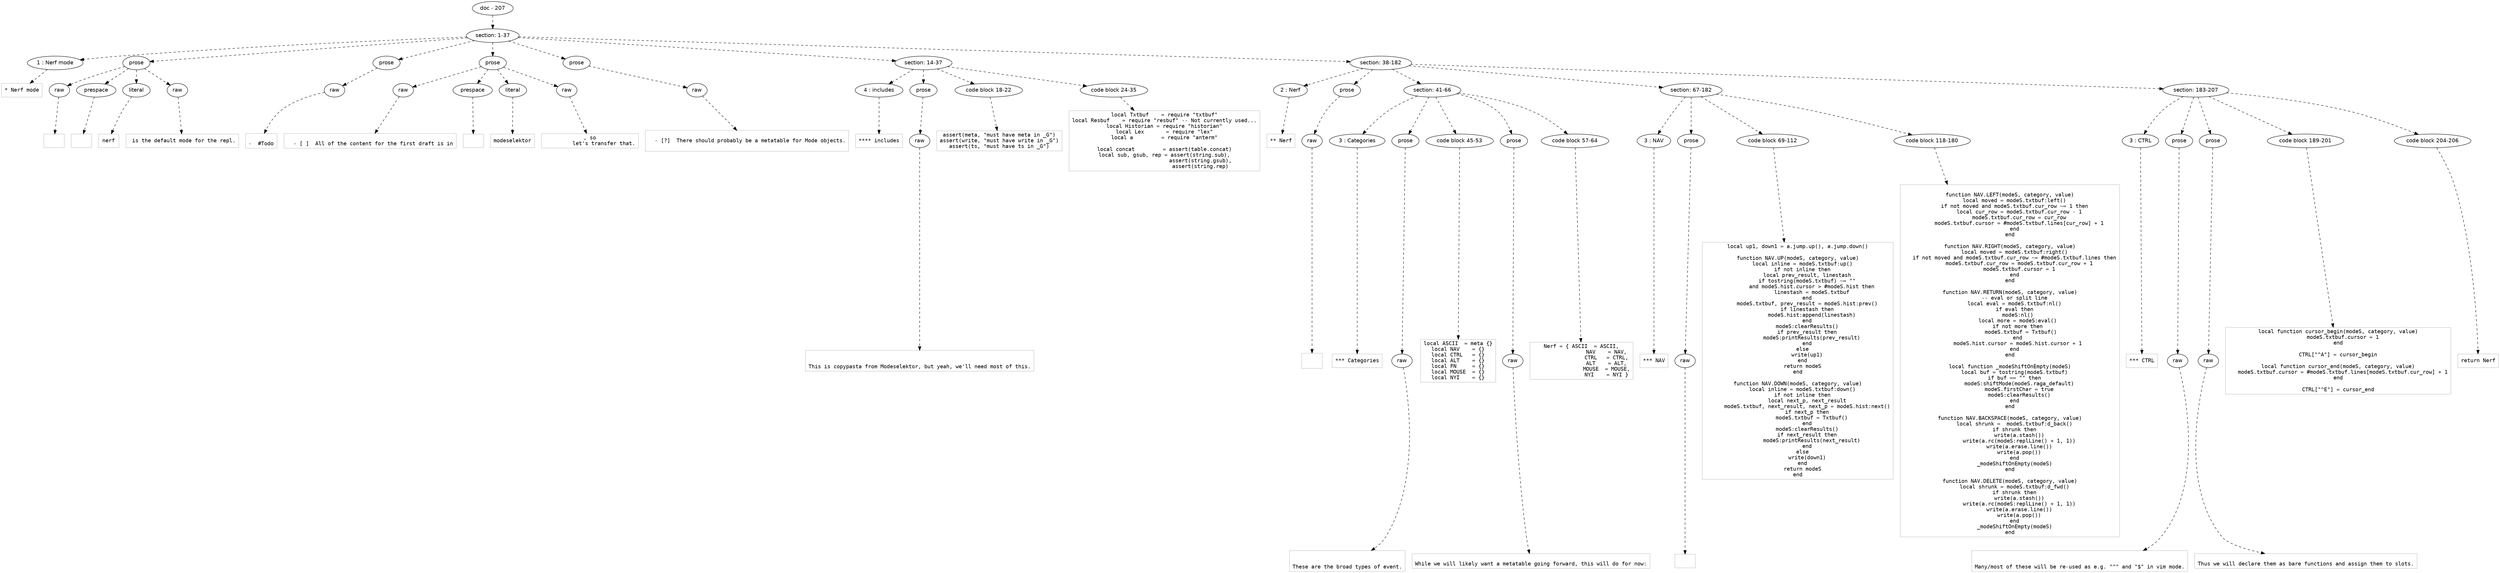 digraph lpegNode {

node [fontname=Helvetica]
edge [style=dashed]

doc_0 [label="doc - 207"]


doc_0 -> { section_1}
{rank=same; section_1}

section_1 [label="section: 1-37"]


// END RANK doc_0

section_1 -> { header_2 prose_3 prose_4 prose_5 prose_6 section_7 section_8}
{rank=same; header_2 prose_3 prose_4 prose_5 prose_6 section_7 section_8}

header_2 [label="1 : Nerf mode"]

prose_3 [label="prose"]

prose_4 [label="prose"]

prose_5 [label="prose"]

prose_6 [label="prose"]

section_7 [label="section: 14-37"]

section_8 [label="section: 38-182"]


// END RANK section_1

header_2 -> leaf_9
leaf_9  [color=Gray,shape=rectangle,fontname=Inconsolata,label="* Nerf mode"]
// END RANK header_2

prose_3 -> { raw_10 prespace_11 literal_12 raw_13}
{rank=same; raw_10 prespace_11 literal_12 raw_13}

raw_10 [label="raw"]

prespace_11 [label="prespace"]

literal_12 [label="literal"]

raw_13 [label="raw"]


// END RANK prose_3

raw_10 -> leaf_14
leaf_14  [color=Gray,shape=rectangle,fontname=Inconsolata,label="
"]
// END RANK raw_10

prespace_11 -> leaf_15
leaf_15  [color=Gray,shape=rectangle,fontname=Inconsolata,label=""]
// END RANK prespace_11

literal_12 -> leaf_16
leaf_16  [color=Gray,shape=rectangle,fontname=Inconsolata,label="nerf"]
// END RANK literal_12

raw_13 -> leaf_17
leaf_17  [color=Gray,shape=rectangle,fontname=Inconsolata,label=" is the default mode for the repl.
"]
// END RANK raw_13

prose_4 -> { raw_18}
{rank=same; raw_18}

raw_18 [label="raw"]


// END RANK prose_4

raw_18 -> leaf_19
leaf_19  [color=Gray,shape=rectangle,fontname=Inconsolata,label="
-  #Todo
"]
// END RANK raw_18

prose_5 -> { raw_20 prespace_21 literal_22 raw_23}
{rank=same; raw_20 prespace_21 literal_22 raw_23}

raw_20 [label="raw"]

prespace_21 [label="prespace"]

literal_22 [label="literal"]

raw_23 [label="raw"]


// END RANK prose_5

raw_20 -> leaf_24
leaf_24  [color=Gray,shape=rectangle,fontname=Inconsolata,label="
  - [ ]  All of the content for the first draft is in"]
// END RANK raw_20

prespace_21 -> leaf_25
leaf_25  [color=Gray,shape=rectangle,fontname=Inconsolata,label=" "]
// END RANK prespace_21

literal_22 -> leaf_26
leaf_26  [color=Gray,shape=rectangle,fontname=Inconsolata,label="modeselektor"]
// END RANK literal_22

raw_23 -> leaf_27
leaf_27  [color=Gray,shape=rectangle,fontname=Inconsolata,label=", so
         let's transfer that.
"]
// END RANK raw_23

prose_6 -> { raw_28}
{rank=same; raw_28}

raw_28 [label="raw"]


// END RANK prose_6

raw_28 -> leaf_29
leaf_29  [color=Gray,shape=rectangle,fontname=Inconsolata,label="
  - [?]  There should probably be a metatable for Mode objects.

"]
// END RANK raw_28

section_7 -> { header_30 prose_31 codeblock_32 codeblock_33}
{rank=same; header_30 prose_31 codeblock_32 codeblock_33}

header_30 [label="4 : includes"]

prose_31 [label="prose"]

codeblock_32 [label="code block 18-22"]

codeblock_33 [label="code block 24-35"]


// END RANK section_7

header_30 -> leaf_34
leaf_34  [color=Gray,shape=rectangle,fontname=Inconsolata,label="**** includes"]
// END RANK header_30

prose_31 -> { raw_35}
{rank=same; raw_35}

raw_35 [label="raw"]


// END RANK prose_31

raw_35 -> leaf_36
leaf_36  [color=Gray,shape=rectangle,fontname=Inconsolata,label="

This is copypasta from Modeselektor, but yeah, we'll need most of this.
"]
// END RANK raw_35

codeblock_32 -> leaf_37
leaf_37  [color=Gray,shape=rectangle,fontname=Inconsolata,label="assert(meta, \"must have meta in _G\")
assert(write, \"must have write in _G\")
assert(ts, \"must have ts in _G\")"]
// END RANK codeblock_32

codeblock_33 -> leaf_38
leaf_38  [color=Gray,shape=rectangle,fontname=Inconsolata,label="local Txtbuf    = require \"txtbuf\"
local Resbuf    = require \"resbuf\" -- Not currently used...
local Historian = require \"historian\"
local Lex       = require \"lex\"
local a         = require \"anterm\"

local concat         = assert(table.concat)
local sub, gsub, rep = assert(string.sub),
                       assert(string.gsub),
                       assert(string.rep)"]
// END RANK codeblock_33

section_8 -> { header_39 prose_40 section_41 section_42 section_43}
{rank=same; header_39 prose_40 section_41 section_42 section_43}

header_39 [label="2 : Nerf"]

prose_40 [label="prose"]

section_41 [label="section: 41-66"]

section_42 [label="section: 67-182"]

section_43 [label="section: 183-207"]


// END RANK section_8

header_39 -> leaf_44
leaf_44  [color=Gray,shape=rectangle,fontname=Inconsolata,label="** Nerf"]
// END RANK header_39

prose_40 -> { raw_45}
{rank=same; raw_45}

raw_45 [label="raw"]


// END RANK prose_40

raw_45 -> leaf_46
leaf_46  [color=Gray,shape=rectangle,fontname=Inconsolata,label="

"]
// END RANK raw_45

section_41 -> { header_47 prose_48 codeblock_49 prose_50 codeblock_51}
{rank=same; header_47 prose_48 codeblock_49 prose_50 codeblock_51}

header_47 [label="3 : Categories"]

prose_48 [label="prose"]

codeblock_49 [label="code block 45-53"]

prose_50 [label="prose"]

codeblock_51 [label="code block 57-64"]


// END RANK section_41

header_47 -> leaf_52
leaf_52  [color=Gray,shape=rectangle,fontname=Inconsolata,label="*** Categories"]
// END RANK header_47

prose_48 -> { raw_53}
{rank=same; raw_53}

raw_53 [label="raw"]


// END RANK prose_48

raw_53 -> leaf_54
leaf_54  [color=Gray,shape=rectangle,fontname=Inconsolata,label="

These are the broad types of event.
"]
// END RANK raw_53

codeblock_49 -> leaf_55
leaf_55  [color=Gray,shape=rectangle,fontname=Inconsolata,label="local ASCII  = meta {}
local NAV    = {}
local CTRL   = {}
local ALT    = {}
local FN     = {}
local MOUSE  = {}
local NYI    = {}"]
// END RANK codeblock_49

prose_50 -> { raw_56}
{rank=same; raw_56}

raw_56 [label="raw"]


// END RANK prose_50

raw_56 -> leaf_57
leaf_57  [color=Gray,shape=rectangle,fontname=Inconsolata,label="
While we will likely want a metatable going forward, this will do for now:
"]
// END RANK raw_56

codeblock_51 -> leaf_58
leaf_58  [color=Gray,shape=rectangle,fontname=Inconsolata,label="Nerf = { ASCII  = ASCII,
                NAV    = NAV,
                CTRL   = CTRL,
                ALT    = ALT,
                MOUSE  = MOUSE,
                NYI    = NYI }"]
// END RANK codeblock_51

section_42 -> { header_59 prose_60 codeblock_61 codeblock_62}
{rank=same; header_59 prose_60 codeblock_61 codeblock_62}

header_59 [label="3 : NAV"]

prose_60 [label="prose"]

codeblock_61 [label="code block 69-112"]

codeblock_62 [label="code block 118-180"]


// END RANK section_42

header_59 -> leaf_63
leaf_63  [color=Gray,shape=rectangle,fontname=Inconsolata,label="*** NAV"]
// END RANK header_59

prose_60 -> { raw_64}
{rank=same; raw_64}

raw_64 [label="raw"]


// END RANK prose_60

raw_64 -> leaf_65
leaf_65  [color=Gray,shape=rectangle,fontname=Inconsolata,label="
"]
// END RANK raw_64

codeblock_61 -> leaf_66
leaf_66  [color=Gray,shape=rectangle,fontname=Inconsolata,label="local up1, down1 = a.jump.up(), a.jump.down()

function NAV.UP(modeS, category, value)
   local inline = modeS.txtbuf:up()
   if not inline then
      local prev_result, linestash
      if tostring(modeS.txtbuf) ~= \"\"
         and modeS.hist.cursor > #modeS.hist then
         linestash = modeS.txtbuf
      end
      modeS.txtbuf, prev_result = modeS.hist:prev()
      if linestash then
         modeS.hist:append(linestash)
      end
      modeS:clearResults()
      if prev_result then
         modeS:printResults(prev_result)
      end
   else
      write(up1)
   end
   return modeS
end

function NAV.DOWN(modeS, category, value)
   local inline = modeS.txtbuf:down()
   if not inline then
      local next_p, next_result
      modeS.txtbuf, next_result, next_p = modeS.hist:next()
      if next_p then
         modeS.txtbuf = Txtbuf()
      end
      modeS:clearResults()
      if next_result then
         modeS:printResults(next_result)
      end
   else
      write(down1)
   end
   return modeS
end
"]
// END RANK codeblock_61

codeblock_62 -> leaf_67
leaf_67  [color=Gray,shape=rectangle,fontname=Inconsolata,label="
function NAV.LEFT(modeS, category, value)
   local moved = modeS.txtbuf:left()
   if not moved and modeS.txtbuf.cur_row ~= 1 then
      local cur_row = modeS.txtbuf.cur_row - 1
      modeS.txtbuf.cur_row = cur_row
      modeS.txtbuf.cursor = #modeS.txtbuf.lines[cur_row] + 1
   end
end

function NAV.RIGHT(modeS, category, value)
   local moved = modeS.txtbuf:right()
   if not moved and modeS.txtbuf.cur_row ~= #modeS.txtbuf.lines then
      modeS.txtbuf.cur_row = modeS.txtbuf.cur_row + 1
      modeS.txtbuf.cursor = 1
   end
end

function NAV.RETURN(modeS, category, value)
   -- eval or split line
   local eval = modeS.txtbuf:nl()
   if eval then
     modeS:nl()
     local more = modeS:eval()
     if not more then
       modeS.txtbuf = Txtbuf()
     end
     modeS.hist.cursor = modeS.hist.cursor + 1
   end
end

local function _modeShiftOnEmpty(modeS)
   local buf = tostring(modeS.txtbuf)
   if buf == \"\" then
      modeS:shiftMode(modeS.raga_default)
      modeS.firstChar = true
      modeS:clearResults()
   end
end

function NAV.BACKSPACE(modeS, category, value)
   local shrunk =  modeS.txtbuf:d_back()
   if shrunk then
      write(a.stash())
      write(a.rc(modeS:replLine() + 1, 1))
      write(a.erase.line())
      write(a.pop())
   end
   _modeShiftOnEmpty(modeS)
end

function NAV.DELETE(modeS, category, value)
   local shrunk = modeS.txtbuf:d_fwd()
   if shrunk then
      write(a.stash())
      write(a.rc(modeS:replLine() + 1, 1))
      write(a.erase.line())
      write(a.pop())
   end
   _modeShiftOnEmpty(modeS)
end"]
// END RANK codeblock_62

section_43 -> { header_68 prose_69 prose_70 codeblock_71 codeblock_72}
{rank=same; header_68 prose_69 prose_70 codeblock_71 codeblock_72}

header_68 [label="3 : CTRL"]

prose_69 [label="prose"]

prose_70 [label="prose"]

codeblock_71 [label="code block 189-201"]

codeblock_72 [label="code block 204-206"]


// END RANK section_43

header_68 -> leaf_73
leaf_73  [color=Gray,shape=rectangle,fontname=Inconsolata,label="*** CTRL"]
// END RANK header_68

prose_69 -> { raw_74}
{rank=same; raw_74}

raw_74 [label="raw"]


// END RANK prose_69

raw_74 -> leaf_75
leaf_75  [color=Gray,shape=rectangle,fontname=Inconsolata,label="

Many/most of these will be re-used as e.g. \"^\" and \"$\" in vim mode.
"]
// END RANK raw_74

prose_70 -> { raw_76}
{rank=same; raw_76}

raw_76 [label="raw"]


// END RANK prose_70

raw_76 -> leaf_77
leaf_77  [color=Gray,shape=rectangle,fontname=Inconsolata,label="
Thus we will declare them as bare functions and assign them to slots.
"]
// END RANK raw_76

codeblock_71 -> leaf_78
leaf_78  [color=Gray,shape=rectangle,fontname=Inconsolata,label="local function cursor_begin(modeS, category, value)
   modeS.txtbuf.cursor = 1
end

CTRL[\"^A\"] = cursor_begin

local function cursor_end(modeS, category, value)
   modeS.txtbuf.cursor = #modeS.txtbuf.lines[modeS.txtbuf.cur_row] + 1
end

CTRL[\"^E\"] = cursor_end"]
// END RANK codeblock_71

codeblock_72 -> leaf_79
leaf_79  [color=Gray,shape=rectangle,fontname=Inconsolata,label="return Nerf"]
// END RANK codeblock_72


}
